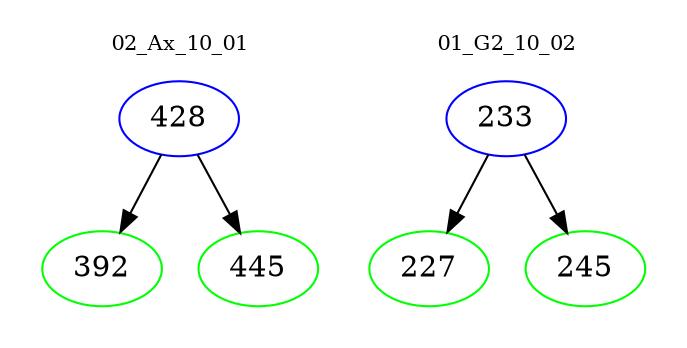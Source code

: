 digraph{
subgraph cluster_0 {
color = white
label = "02_Ax_10_01";
fontsize=10;
T0_428 [label="428", color="blue"]
T0_428 -> T0_392 [color="black"]
T0_392 [label="392", color="green"]
T0_428 -> T0_445 [color="black"]
T0_445 [label="445", color="green"]
}
subgraph cluster_1 {
color = white
label = "01_G2_10_02";
fontsize=10;
T1_233 [label="233", color="blue"]
T1_233 -> T1_227 [color="black"]
T1_227 [label="227", color="green"]
T1_233 -> T1_245 [color="black"]
T1_245 [label="245", color="green"]
}
}
